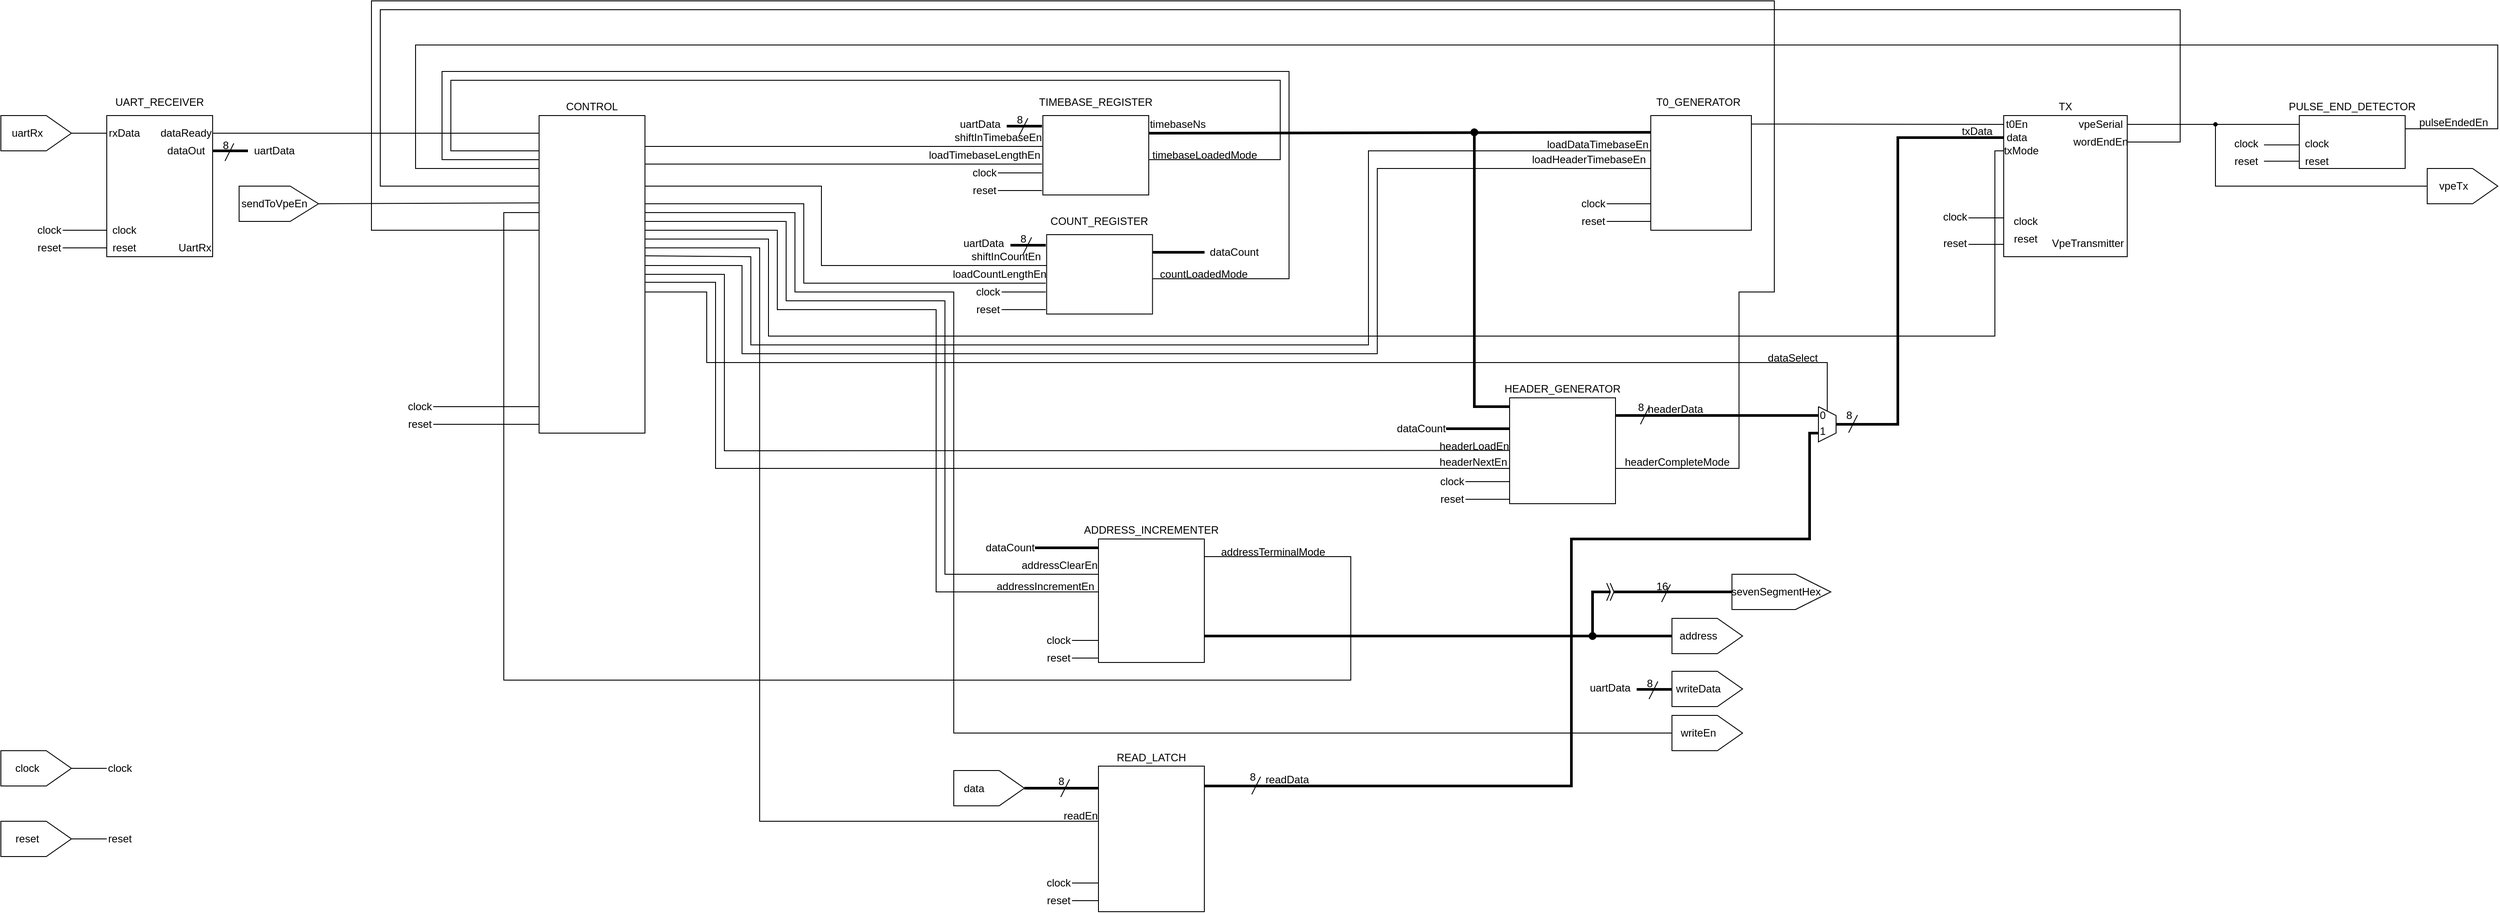<mxfile version="24.8.6">
  <diagram name="Page-1" id="fRA6hYW7Ivh0Gdqsma-z">
    <mxGraphModel grid="1" page="1" gridSize="10" guides="1" tooltips="1" connect="1" arrows="1" fold="1" pageScale="1" pageWidth="1100" pageHeight="850" math="0" shadow="0">
      <root>
        <mxCell id="0" />
        <mxCell id="1" parent="0" />
        <mxCell id="E_f2026IoL6lqCkMhn0O-1" value="" style="verticalLabelPosition=bottom;shadow=0;dashed=0;align=center;html=1;verticalAlign=top;shape=mxgraph.electrical.abstract.dac;rounded=0;" vertex="1" parent="1">
          <mxGeometry width="80" height="40" as="geometry" />
        </mxCell>
        <mxCell id="E_f2026IoL6lqCkMhn0O-2" value="uartRx" style="text;html=1;align=center;verticalAlign=middle;whiteSpace=wrap;rounded=0;" vertex="1" parent="1">
          <mxGeometry y="5" width="60" height="30" as="geometry" />
        </mxCell>
        <mxCell id="E_f2026IoL6lqCkMhn0O-3" value="" style="endArrow=none;html=1;rounded=0;" edge="1" parent="1">
          <mxGeometry width="50" height="50" relative="1" as="geometry">
            <mxPoint x="80" y="20" as="sourcePoint" />
            <mxPoint x="120" y="20" as="targetPoint" />
          </mxGeometry>
        </mxCell>
        <mxCell id="E_f2026IoL6lqCkMhn0O-4" value="" style="endArrow=none;html=1;rounded=0;" edge="1" parent="1">
          <mxGeometry width="50" height="50" relative="1" as="geometry">
            <mxPoint x="254" y="51.5" as="sourcePoint" />
            <mxPoint x="264" y="31.5" as="targetPoint" />
          </mxGeometry>
        </mxCell>
        <mxCell id="E_f2026IoL6lqCkMhn0O-5" value="8" style="text;html=1;align=center;verticalAlign=middle;whiteSpace=wrap;rounded=0;" vertex="1" parent="1">
          <mxGeometry x="250" y="28.5" width="10" height="10" as="geometry" />
        </mxCell>
        <mxCell id="E_f2026IoL6lqCkMhn0O-6" value="" style="rounded=0;whiteSpace=wrap;html=1;" vertex="1" parent="1">
          <mxGeometry x="120" width="120" height="160" as="geometry" />
        </mxCell>
        <mxCell id="E_f2026IoL6lqCkMhn0O-7" value="rxData" style="text;html=1;align=center;verticalAlign=middle;whiteSpace=wrap;rounded=0;" vertex="1" parent="1">
          <mxGeometry x="120" y="15" width="40" height="10" as="geometry" />
        </mxCell>
        <mxCell id="E_f2026IoL6lqCkMhn0O-8" value="UART_RECEIVER" style="text;html=1;align=center;verticalAlign=middle;whiteSpace=wrap;rounded=0;" vertex="1" parent="1">
          <mxGeometry x="125" y="-30" width="110" height="30" as="geometry" />
        </mxCell>
        <mxCell id="E_f2026IoL6lqCkMhn0O-9" value="UartRx" style="text;html=1;align=center;verticalAlign=middle;whiteSpace=wrap;rounded=0;" vertex="1" parent="1">
          <mxGeometry x="200" y="140" width="40" height="20" as="geometry" />
        </mxCell>
        <mxCell id="E_f2026IoL6lqCkMhn0O-10" value="clock" style="text;html=1;align=center;verticalAlign=middle;whiteSpace=wrap;rounded=0;" vertex="1" parent="1">
          <mxGeometry x="120" y="125" width="40" height="10" as="geometry" />
        </mxCell>
        <mxCell id="E_f2026IoL6lqCkMhn0O-11" value="reset" style="text;html=1;align=center;verticalAlign=middle;whiteSpace=wrap;rounded=0;" vertex="1" parent="1">
          <mxGeometry x="120" y="145" width="40" height="10" as="geometry" />
        </mxCell>
        <mxCell id="E_f2026IoL6lqCkMhn0O-12" value="clock" style="text;html=1;align=center;verticalAlign=middle;whiteSpace=wrap;rounded=0;" vertex="1" parent="1">
          <mxGeometry x="30" y="120" width="50" height="20" as="geometry" />
        </mxCell>
        <mxCell id="E_f2026IoL6lqCkMhn0O-13" value="" style="endArrow=none;html=1;rounded=0;entryX=0;entryY=0.5;entryDx=0;entryDy=0;" edge="1" parent="1">
          <mxGeometry width="50" height="50" relative="1" as="geometry">
            <mxPoint x="70" y="130" as="sourcePoint" />
            <mxPoint x="120" y="130" as="targetPoint" />
          </mxGeometry>
        </mxCell>
        <mxCell id="E_f2026IoL6lqCkMhn0O-14" value="reset" style="text;html=1;align=center;verticalAlign=middle;whiteSpace=wrap;rounded=0;" vertex="1" parent="1">
          <mxGeometry x="30" y="140" width="50" height="20" as="geometry" />
        </mxCell>
        <mxCell id="E_f2026IoL6lqCkMhn0O-15" value="" style="endArrow=none;html=1;rounded=0;entryX=0;entryY=0.5;entryDx=0;entryDy=0;" edge="1" parent="1">
          <mxGeometry width="50" height="50" relative="1" as="geometry">
            <mxPoint x="70" y="150" as="sourcePoint" />
            <mxPoint x="120" y="150" as="targetPoint" />
          </mxGeometry>
        </mxCell>
        <mxCell id="E_f2026IoL6lqCkMhn0O-16" value="dataReady" style="text;html=1;align=center;verticalAlign=middle;whiteSpace=wrap;rounded=0;" vertex="1" parent="1">
          <mxGeometry x="180" y="15" width="60" height="10" as="geometry" />
        </mxCell>
        <mxCell id="E_f2026IoL6lqCkMhn0O-17" value="dataOut" style="text;html=1;align=center;verticalAlign=middle;whiteSpace=wrap;rounded=0;" vertex="1" parent="1">
          <mxGeometry x="180" y="35" width="60" height="10" as="geometry" />
        </mxCell>
        <mxCell id="E_f2026IoL6lqCkMhn0O-18" value="" style="rounded=0;whiteSpace=wrap;html=1;" vertex="1" parent="1">
          <mxGeometry x="1244" y="480" width="120" height="140" as="geometry" />
        </mxCell>
        <mxCell id="E_f2026IoL6lqCkMhn0O-19" value="" style="endArrow=none;html=1;rounded=0;strokeWidth=3;" edge="1" parent="1">
          <mxGeometry width="50" height="50" relative="1" as="geometry">
            <mxPoint x="240" y="40" as="sourcePoint" />
            <mxPoint x="280" y="40" as="targetPoint" />
          </mxGeometry>
        </mxCell>
        <mxCell id="E_f2026IoL6lqCkMhn0O-20" value="uartData" style="text;html=1;align=center;verticalAlign=middle;whiteSpace=wrap;rounded=0;" vertex="1" parent="1">
          <mxGeometry x="280" y="35" width="60" height="10" as="geometry" />
        </mxCell>
        <mxCell id="E_f2026IoL6lqCkMhn0O-21" value="uartData" style="text;html=1;align=center;verticalAlign=middle;whiteSpace=wrap;rounded=0;" vertex="1" parent="1">
          <mxGeometry x="1794" y="643.5" width="60" height="10" as="geometry" />
        </mxCell>
        <mxCell id="E_f2026IoL6lqCkMhn0O-22" value="" style="endArrow=none;html=1;rounded=0;" edge="1" parent="1">
          <mxGeometry width="50" height="50" relative="1" as="geometry">
            <mxPoint x="1868" y="661.5" as="sourcePoint" />
            <mxPoint x="1878" y="641.5" as="targetPoint" />
          </mxGeometry>
        </mxCell>
        <mxCell id="E_f2026IoL6lqCkMhn0O-23" value="8" style="text;html=1;align=center;verticalAlign=middle;whiteSpace=wrap;rounded=0;" vertex="1" parent="1">
          <mxGeometry x="1864" y="638.5" width="10" height="10" as="geometry" />
        </mxCell>
        <mxCell id="E_f2026IoL6lqCkMhn0O-24" value="" style="endArrow=none;html=1;rounded=0;strokeWidth=3;" edge="1" parent="1">
          <mxGeometry width="50" height="50" relative="1" as="geometry">
            <mxPoint x="1854" y="650.5" as="sourcePoint" />
            <mxPoint x="1894" y="650.5" as="targetPoint" />
          </mxGeometry>
        </mxCell>
        <mxCell id="E_f2026IoL6lqCkMhn0O-25" value="ADDRESS_INCREMENTER" style="text;html=1;align=center;verticalAlign=middle;whiteSpace=wrap;rounded=0;" vertex="1" parent="1">
          <mxGeometry x="1244" y="460" width="120" height="20" as="geometry" />
        </mxCell>
        <mxCell id="E_f2026IoL6lqCkMhn0O-29" value="" style="endArrow=none;html=1;rounded=0;strokeWidth=3;" edge="1" parent="1">
          <mxGeometry width="50" height="50" relative="1" as="geometry">
            <mxPoint x="1364" y="590" as="sourcePoint" />
            <mxPoint x="1894" y="590" as="targetPoint" />
          </mxGeometry>
        </mxCell>
        <mxCell id="E_f2026IoL6lqCkMhn0O-34" value="" style="endArrow=none;html=1;rounded=0;" edge="1" parent="1">
          <mxGeometry width="50" height="50" relative="1" as="geometry">
            <mxPoint x="730" y="110" as="sourcePoint" />
            <mxPoint x="1894" y="700" as="targetPoint" />
            <Array as="points">
              <mxPoint x="900" y="110" />
              <mxPoint x="900" y="200" />
              <mxPoint x="1080" y="200" />
              <mxPoint x="1080" y="700" />
            </Array>
          </mxGeometry>
        </mxCell>
        <mxCell id="E_f2026IoL6lqCkMhn0O-35" value="clock" style="text;html=1;align=center;verticalAlign=middle;whiteSpace=wrap;rounded=0;" vertex="1" parent="1">
          <mxGeometry x="1174" y="585" width="50" height="20" as="geometry" />
        </mxCell>
        <mxCell id="E_f2026IoL6lqCkMhn0O-36" value="" style="endArrow=none;html=1;rounded=0;" edge="1" parent="1">
          <mxGeometry width="50" height="50" relative="1" as="geometry">
            <mxPoint x="1214" y="595" as="sourcePoint" />
            <mxPoint x="1244" y="595" as="targetPoint" />
          </mxGeometry>
        </mxCell>
        <mxCell id="E_f2026IoL6lqCkMhn0O-37" value="reset" style="text;html=1;align=center;verticalAlign=middle;whiteSpace=wrap;rounded=0;" vertex="1" parent="1">
          <mxGeometry x="1174" y="605" width="50" height="20" as="geometry" />
        </mxCell>
        <mxCell id="E_f2026IoL6lqCkMhn0O-38" value="" style="endArrow=none;html=1;rounded=0;" edge="1" parent="1">
          <mxGeometry width="50" height="50" relative="1" as="geometry">
            <mxPoint x="1214" y="615" as="sourcePoint" />
            <mxPoint x="1244" y="615" as="targetPoint" />
          </mxGeometry>
        </mxCell>
        <mxCell id="E_f2026IoL6lqCkMhn0O-39" value="" style="endArrow=none;html=1;rounded=0;" edge="1" parent="1">
          <mxGeometry width="50" height="50" relative="1" as="geometry">
            <mxPoint x="730" y="130" as="sourcePoint" />
            <mxPoint x="1244" y="540" as="targetPoint" />
            <Array as="points">
              <mxPoint x="880" y="130" />
              <mxPoint x="880" y="220" />
              <mxPoint x="1060" y="220" />
              <mxPoint x="1060" y="540" />
            </Array>
          </mxGeometry>
        </mxCell>
        <mxCell id="E_f2026IoL6lqCkMhn0O-41" value="" style="endArrow=none;html=1;rounded=0;" edge="1" parent="1">
          <mxGeometry width="50" height="50" relative="1" as="geometry">
            <mxPoint x="730" y="120" as="sourcePoint" />
            <mxPoint x="1244" y="520" as="targetPoint" />
            <Array as="points">
              <mxPoint x="890" y="120" />
              <mxPoint x="890" y="210" />
              <mxPoint x="1070" y="210" />
              <mxPoint x="1070" y="520" />
            </Array>
          </mxGeometry>
        </mxCell>
        <mxCell id="E_f2026IoL6lqCkMhn0O-42" value="" style="endArrow=none;html=1;rounded=0;" edge="1" parent="1">
          <mxGeometry width="50" height="50" relative="1" as="geometry">
            <mxPoint x="1364" y="500" as="sourcePoint" />
            <mxPoint x="610" y="110" as="targetPoint" />
            <Array as="points">
              <mxPoint x="1530" y="500" />
              <mxPoint x="1530" y="640" />
              <mxPoint x="570" y="640" />
              <mxPoint x="570" y="110" />
            </Array>
          </mxGeometry>
        </mxCell>
        <mxCell id="E_f2026IoL6lqCkMhn0O-43" value="addressTerminalMode" style="text;html=1;align=center;verticalAlign=middle;whiteSpace=wrap;rounded=0;" vertex="1" parent="1">
          <mxGeometry x="1384" y="490" width="116" height="10" as="geometry" />
        </mxCell>
        <mxCell id="E_f2026IoL6lqCkMhn0O-44" value="addressClearEn" style="text;html=1;align=center;verticalAlign=middle;whiteSpace=wrap;rounded=0;" vertex="1" parent="1">
          <mxGeometry x="1158" y="500" width="84" height="20" as="geometry" />
        </mxCell>
        <mxCell id="E_f2026IoL6lqCkMhn0O-45" value="" style="endArrow=none;html=1;rounded=0;strokeWidth=3;" edge="1" parent="1">
          <mxGeometry width="50" height="50" relative="1" as="geometry">
            <mxPoint x="1172" y="490" as="sourcePoint" />
            <mxPoint x="1244" y="490" as="targetPoint" />
          </mxGeometry>
        </mxCell>
        <mxCell id="E_f2026IoL6lqCkMhn0O-46" value="dataCount" style="text;html=1;align=center;verticalAlign=middle;whiteSpace=wrap;rounded=0;" vertex="1" parent="1">
          <mxGeometry x="1114" y="485" width="60" height="10" as="geometry" />
        </mxCell>
        <mxCell id="E_f2026IoL6lqCkMhn0O-47" value="" style="rounded=0;whiteSpace=wrap;html=1;" vertex="1" parent="1">
          <mxGeometry x="1181" width="120" height="90" as="geometry" />
        </mxCell>
        <mxCell id="E_f2026IoL6lqCkMhn0O-49" value="TIMEBASE_REGISTER" style="text;html=1;align=center;verticalAlign=middle;whiteSpace=wrap;rounded=0;" vertex="1" parent="1">
          <mxGeometry x="1178" y="-30" width="126" height="30" as="geometry" />
        </mxCell>
        <mxCell id="E_f2026IoL6lqCkMhn0O-54" value="clock" style="text;html=1;align=center;verticalAlign=middle;whiteSpace=wrap;rounded=0;" vertex="1" parent="1">
          <mxGeometry x="1090" y="55" width="50" height="20" as="geometry" />
        </mxCell>
        <mxCell id="E_f2026IoL6lqCkMhn0O-55" value="" style="endArrow=none;html=1;rounded=0;entryX=0;entryY=0.5;entryDx=0;entryDy=0;" edge="1" parent="1">
          <mxGeometry width="50" height="50" relative="1" as="geometry">
            <mxPoint x="1130" y="65" as="sourcePoint" />
            <mxPoint x="1180" y="65" as="targetPoint" />
          </mxGeometry>
        </mxCell>
        <mxCell id="E_f2026IoL6lqCkMhn0O-56" value="reset" style="text;html=1;align=center;verticalAlign=middle;whiteSpace=wrap;rounded=0;" vertex="1" parent="1">
          <mxGeometry x="1090" y="75" width="50" height="20" as="geometry" />
        </mxCell>
        <mxCell id="E_f2026IoL6lqCkMhn0O-57" value="" style="endArrow=none;html=1;rounded=0;entryX=0;entryY=0.5;entryDx=0;entryDy=0;" edge="1" parent="1">
          <mxGeometry width="50" height="50" relative="1" as="geometry">
            <mxPoint x="1130" y="85" as="sourcePoint" />
            <mxPoint x="1180" y="85" as="targetPoint" />
          </mxGeometry>
        </mxCell>
        <mxCell id="E_f2026IoL6lqCkMhn0O-61" value="shiftInTimebaseEn" style="text;html=1;align=center;verticalAlign=middle;whiteSpace=wrap;rounded=0;" vertex="1" parent="1">
          <mxGeometry x="1080" y="20" width="101" height="10" as="geometry" />
        </mxCell>
        <mxCell id="E_f2026IoL6lqCkMhn0O-62" value="loadTimebaseLengthEn" style="text;html=1;align=center;verticalAlign=middle;whiteSpace=wrap;rounded=0;" vertex="1" parent="1">
          <mxGeometry x="1050" y="40" width="130" height="10" as="geometry" />
        </mxCell>
        <mxCell id="E_f2026IoL6lqCkMhn0O-63" value="" style="endArrow=none;html=1;rounded=0;" edge="1" parent="1">
          <mxGeometry width="50" height="50" relative="1" as="geometry">
            <mxPoint x="730" y="35" as="sourcePoint" />
            <mxPoint x="1181" y="35" as="targetPoint" />
          </mxGeometry>
        </mxCell>
        <mxCell id="E_f2026IoL6lqCkMhn0O-64" value="" style="endArrow=none;html=1;rounded=0;" edge="1" parent="1">
          <mxGeometry width="50" height="50" relative="1" as="geometry">
            <mxPoint x="730" y="55" as="sourcePoint" />
            <mxPoint x="1180" y="55" as="targetPoint" />
          </mxGeometry>
        </mxCell>
        <mxCell id="E_f2026IoL6lqCkMhn0O-65" value="" style="endArrow=none;html=1;rounded=0;strokeWidth=3;" edge="1" parent="1">
          <mxGeometry width="50" height="50" relative="1" as="geometry">
            <mxPoint x="1301" y="20" as="sourcePoint" />
            <mxPoint x="1871" y="19" as="targetPoint" />
          </mxGeometry>
        </mxCell>
        <mxCell id="E_f2026IoL6lqCkMhn0O-66" value="timebaseNs" style="text;html=1;align=center;verticalAlign=middle;whiteSpace=wrap;rounded=0;" vertex="1" parent="1">
          <mxGeometry x="1304" y="5" width="60" height="10" as="geometry" />
        </mxCell>
        <mxCell id="E_f2026IoL6lqCkMhn0O-67" value="" style="endArrow=none;html=1;rounded=0;" edge="1" parent="1">
          <mxGeometry width="50" height="50" relative="1" as="geometry">
            <mxPoint x="1301" y="50" as="sourcePoint" />
            <mxPoint x="610" y="40" as="targetPoint" />
            <Array as="points">
              <mxPoint x="1450" y="50" />
              <mxPoint x="1450" y="-40" />
              <mxPoint x="510" y="-40" />
              <mxPoint x="510" y="40" />
            </Array>
          </mxGeometry>
        </mxCell>
        <mxCell id="E_f2026IoL6lqCkMhn0O-68" value="timebaseLoadedMode" style="text;html=1;align=center;verticalAlign=middle;whiteSpace=wrap;rounded=0;" vertex="1" parent="1">
          <mxGeometry x="1304.5" y="40" width="119" height="10" as="geometry" />
        </mxCell>
        <mxCell id="E_f2026IoL6lqCkMhn0O-70" value="" style="verticalLabelPosition=bottom;shadow=0;dashed=0;align=center;html=1;verticalAlign=top;shape=mxgraph.electrical.abstract.dac;rounded=0;" vertex="1" parent="1">
          <mxGeometry x="270" y="80" width="90" height="40" as="geometry" />
        </mxCell>
        <mxCell id="E_f2026IoL6lqCkMhn0O-71" value="sendToVpeEn" style="text;html=1;align=center;verticalAlign=middle;whiteSpace=wrap;rounded=0;" vertex="1" parent="1">
          <mxGeometry x="280" y="85" width="60" height="30" as="geometry" />
        </mxCell>
        <mxCell id="E_f2026IoL6lqCkMhn0O-72" value="" style="verticalLabelPosition=bottom;shadow=0;dashed=0;align=center;html=1;verticalAlign=top;shape=mxgraph.electrical.abstract.dac;rounded=0;" vertex="1" parent="1">
          <mxGeometry y="720" width="80" height="40" as="geometry" />
        </mxCell>
        <mxCell id="E_f2026IoL6lqCkMhn0O-73" value="clock" style="text;html=1;align=center;verticalAlign=middle;whiteSpace=wrap;rounded=0;" vertex="1" parent="1">
          <mxGeometry y="725" width="60" height="30" as="geometry" />
        </mxCell>
        <mxCell id="E_f2026IoL6lqCkMhn0O-74" value="" style="verticalLabelPosition=bottom;shadow=0;dashed=0;align=center;html=1;verticalAlign=top;shape=mxgraph.electrical.abstract.dac;rounded=0;" vertex="1" parent="1">
          <mxGeometry y="800" width="80" height="40" as="geometry" />
        </mxCell>
        <mxCell id="E_f2026IoL6lqCkMhn0O-75" value="reset" style="text;html=1;align=center;verticalAlign=middle;whiteSpace=wrap;rounded=0;" vertex="1" parent="1">
          <mxGeometry y="805" width="60" height="30" as="geometry" />
        </mxCell>
        <mxCell id="E_f2026IoL6lqCkMhn0O-76" value="" style="endArrow=none;html=1;rounded=0;" edge="1" parent="1">
          <mxGeometry width="50" height="50" relative="1" as="geometry">
            <mxPoint x="80" y="740" as="sourcePoint" />
            <mxPoint x="120" y="740" as="targetPoint" />
          </mxGeometry>
        </mxCell>
        <mxCell id="E_f2026IoL6lqCkMhn0O-77" value="clock" style="text;html=1;align=center;verticalAlign=middle;whiteSpace=wrap;rounded=0;" vertex="1" parent="1">
          <mxGeometry x="120" y="725" width="30" height="30" as="geometry" />
        </mxCell>
        <mxCell id="E_f2026IoL6lqCkMhn0O-78" value="" style="endArrow=none;html=1;rounded=0;" edge="1" parent="1">
          <mxGeometry width="50" height="50" relative="1" as="geometry">
            <mxPoint x="80" y="820" as="sourcePoint" />
            <mxPoint x="120" y="820" as="targetPoint" />
          </mxGeometry>
        </mxCell>
        <mxCell id="E_f2026IoL6lqCkMhn0O-79" value="reset" style="text;html=1;align=center;verticalAlign=middle;whiteSpace=wrap;rounded=0;" vertex="1" parent="1">
          <mxGeometry x="120" y="805" width="30" height="30" as="geometry" />
        </mxCell>
        <mxCell id="E_f2026IoL6lqCkMhn0O-80" value="" style="rounded=0;whiteSpace=wrap;html=1;" vertex="1" parent="1">
          <mxGeometry x="1185.25" y="135" width="120" height="90" as="geometry" />
        </mxCell>
        <mxCell id="E_f2026IoL6lqCkMhn0O-81" value="COUNT_REGISTER" style="text;html=1;align=center;verticalAlign=middle;whiteSpace=wrap;rounded=0;" vertex="1" parent="1">
          <mxGeometry x="1182.25" y="105" width="126" height="30" as="geometry" />
        </mxCell>
        <mxCell id="E_f2026IoL6lqCkMhn0O-84" value="clock" style="text;html=1;align=center;verticalAlign=middle;whiteSpace=wrap;rounded=0;" vertex="1" parent="1">
          <mxGeometry x="1094.25" y="190" width="50" height="20" as="geometry" />
        </mxCell>
        <mxCell id="E_f2026IoL6lqCkMhn0O-85" value="" style="endArrow=none;html=1;rounded=0;entryX=0;entryY=0.5;entryDx=0;entryDy=0;" edge="1" parent="1">
          <mxGeometry width="50" height="50" relative="1" as="geometry">
            <mxPoint x="1134.25" y="200" as="sourcePoint" />
            <mxPoint x="1184.25" y="200" as="targetPoint" />
          </mxGeometry>
        </mxCell>
        <mxCell id="E_f2026IoL6lqCkMhn0O-86" value="reset" style="text;html=1;align=center;verticalAlign=middle;whiteSpace=wrap;rounded=0;" vertex="1" parent="1">
          <mxGeometry x="1094.25" y="210" width="50" height="20" as="geometry" />
        </mxCell>
        <mxCell id="E_f2026IoL6lqCkMhn0O-87" value="" style="endArrow=none;html=1;rounded=0;entryX=0;entryY=0.5;entryDx=0;entryDy=0;" edge="1" parent="1">
          <mxGeometry width="50" height="50" relative="1" as="geometry">
            <mxPoint x="1134.25" y="220" as="sourcePoint" />
            <mxPoint x="1184.25" y="220" as="targetPoint" />
          </mxGeometry>
        </mxCell>
        <mxCell id="E_f2026IoL6lqCkMhn0O-91" value="shiftInCountEn" style="text;html=1;align=center;verticalAlign=middle;whiteSpace=wrap;rounded=0;" vertex="1" parent="1">
          <mxGeometry x="1094.25" y="155" width="91" height="10" as="geometry" />
        </mxCell>
        <mxCell id="E_f2026IoL6lqCkMhn0O-92" value="loadCountLengthEn" style="text;html=1;align=center;verticalAlign=middle;whiteSpace=wrap;rounded=0;" vertex="1" parent="1">
          <mxGeometry x="1080" y="175" width="104.25" height="10" as="geometry" />
        </mxCell>
        <mxCell id="E_f2026IoL6lqCkMhn0O-93" value="" style="endArrow=none;html=1;rounded=0;" edge="1" parent="1">
          <mxGeometry width="50" height="50" relative="1" as="geometry">
            <mxPoint x="730" y="80" as="sourcePoint" />
            <mxPoint x="1185.25" y="170" as="targetPoint" />
            <Array as="points">
              <mxPoint x="930" y="80" />
              <mxPoint x="930" y="170" />
            </Array>
          </mxGeometry>
        </mxCell>
        <mxCell id="E_f2026IoL6lqCkMhn0O-94" value="" style="endArrow=none;html=1;rounded=0;" edge="1" parent="1">
          <mxGeometry width="50" height="50" relative="1" as="geometry">
            <mxPoint x="730" y="100" as="sourcePoint" />
            <mxPoint x="1184.25" y="190" as="targetPoint" />
            <Array as="points">
              <mxPoint x="910" y="100" />
              <mxPoint x="910" y="190" />
            </Array>
          </mxGeometry>
        </mxCell>
        <mxCell id="E_f2026IoL6lqCkMhn0O-95" value="" style="endArrow=none;html=1;rounded=0;strokeWidth=3;" edge="1" parent="1">
          <mxGeometry width="50" height="50" relative="1" as="geometry">
            <mxPoint x="1305.25" y="155" as="sourcePoint" />
            <mxPoint x="1364.25" y="155" as="targetPoint" />
          </mxGeometry>
        </mxCell>
        <mxCell id="E_f2026IoL6lqCkMhn0O-96" value="dataCount" style="text;html=1;align=center;verticalAlign=middle;whiteSpace=wrap;rounded=0;" vertex="1" parent="1">
          <mxGeometry x="1367.75" y="150" width="60" height="10" as="geometry" />
        </mxCell>
        <mxCell id="E_f2026IoL6lqCkMhn0O-97" value="" style="endArrow=none;html=1;rounded=0;" edge="1" parent="1">
          <mxGeometry width="50" height="50" relative="1" as="geometry">
            <mxPoint x="1305.25" y="185" as="sourcePoint" />
            <mxPoint x="610" y="50" as="targetPoint" />
            <Array as="points">
              <mxPoint x="1460" y="185" />
              <mxPoint x="1460" y="-50" />
              <mxPoint x="500" y="-50" />
              <mxPoint x="500" y="50" />
            </Array>
          </mxGeometry>
        </mxCell>
        <mxCell id="E_f2026IoL6lqCkMhn0O-98" value="countLoadedMode" style="text;html=1;align=center;verticalAlign=middle;whiteSpace=wrap;rounded=0;" vertex="1" parent="1">
          <mxGeometry x="1315.38" y="175" width="97.25" height="10" as="geometry" />
        </mxCell>
        <mxCell id="E_f2026IoL6lqCkMhn0O-100" value="" style="verticalLabelPosition=bottom;shadow=0;dashed=0;align=center;html=1;verticalAlign=top;shape=mxgraph.electrical.abstract.dac;rounded=0;" vertex="1" parent="1">
          <mxGeometry x="1894" y="570" width="80" height="40" as="geometry" />
        </mxCell>
        <mxCell id="E_f2026IoL6lqCkMhn0O-101" value="address" style="text;html=1;align=center;verticalAlign=middle;whiteSpace=wrap;rounded=0;" vertex="1" parent="1">
          <mxGeometry x="1894" y="575" width="60" height="30" as="geometry" />
        </mxCell>
        <mxCell id="E_f2026IoL6lqCkMhn0O-102" value="" style="verticalLabelPosition=bottom;shadow=0;dashed=0;align=center;html=1;verticalAlign=top;shape=mxgraph.electrical.abstract.dac;rounded=0;" vertex="1" parent="1">
          <mxGeometry x="1894" y="630" width="80" height="40" as="geometry" />
        </mxCell>
        <mxCell id="E_f2026IoL6lqCkMhn0O-103" value="writeData" style="text;html=1;align=center;verticalAlign=middle;whiteSpace=wrap;rounded=0;" vertex="1" parent="1">
          <mxGeometry x="1894" y="635" width="60" height="30" as="geometry" />
        </mxCell>
        <mxCell id="E_f2026IoL6lqCkMhn0O-105" value="uartData" style="text;html=1;align=center;verticalAlign=middle;whiteSpace=wrap;rounded=0;" vertex="1" parent="1">
          <mxGeometry x="1080" y="5" width="60" height="10" as="geometry" />
        </mxCell>
        <mxCell id="E_f2026IoL6lqCkMhn0O-106" value="" style="endArrow=none;html=1;rounded=0;" edge="1" parent="1">
          <mxGeometry width="50" height="50" relative="1" as="geometry">
            <mxPoint x="1154" y="23" as="sourcePoint" />
            <mxPoint x="1164" y="3" as="targetPoint" />
          </mxGeometry>
        </mxCell>
        <mxCell id="E_f2026IoL6lqCkMhn0O-107" value="8" style="text;html=1;align=center;verticalAlign=middle;whiteSpace=wrap;rounded=0;" vertex="1" parent="1">
          <mxGeometry x="1150" width="10" height="10" as="geometry" />
        </mxCell>
        <mxCell id="E_f2026IoL6lqCkMhn0O-108" value="" style="endArrow=none;html=1;rounded=0;strokeWidth=3;" edge="1" parent="1">
          <mxGeometry width="50" height="50" relative="1" as="geometry">
            <mxPoint x="1140" y="12" as="sourcePoint" />
            <mxPoint x="1180" y="12" as="targetPoint" />
          </mxGeometry>
        </mxCell>
        <mxCell id="E_f2026IoL6lqCkMhn0O-109" value="uartData" style="text;html=1;align=center;verticalAlign=middle;whiteSpace=wrap;rounded=0;" vertex="1" parent="1">
          <mxGeometry x="1084.25" y="140" width="60" height="10" as="geometry" />
        </mxCell>
        <mxCell id="E_f2026IoL6lqCkMhn0O-110" value="" style="endArrow=none;html=1;rounded=0;" edge="1" parent="1">
          <mxGeometry width="50" height="50" relative="1" as="geometry">
            <mxPoint x="1158.25" y="158" as="sourcePoint" />
            <mxPoint x="1168.25" y="138" as="targetPoint" />
          </mxGeometry>
        </mxCell>
        <mxCell id="E_f2026IoL6lqCkMhn0O-111" value="8" style="text;html=1;align=center;verticalAlign=middle;whiteSpace=wrap;rounded=0;" vertex="1" parent="1">
          <mxGeometry x="1154.25" y="135" width="10" height="10" as="geometry" />
        </mxCell>
        <mxCell id="E_f2026IoL6lqCkMhn0O-112" value="" style="endArrow=none;html=1;rounded=0;strokeWidth=3;" edge="1" parent="1">
          <mxGeometry width="50" height="50" relative="1" as="geometry">
            <mxPoint x="1144.25" y="147" as="sourcePoint" />
            <mxPoint x="1184.25" y="147" as="targetPoint" />
          </mxGeometry>
        </mxCell>
        <mxCell id="E_f2026IoL6lqCkMhn0O-113" value="" style="verticalLabelPosition=bottom;shadow=0;dashed=0;align=center;html=1;verticalAlign=top;shape=mxgraph.electrical.abstract.dac;rounded=0;" vertex="1" parent="1">
          <mxGeometry x="1894" y="680" width="80" height="40" as="geometry" />
        </mxCell>
        <mxCell id="E_f2026IoL6lqCkMhn0O-114" value="writeEn" style="text;html=1;align=center;verticalAlign=middle;whiteSpace=wrap;rounded=0;" vertex="1" parent="1">
          <mxGeometry x="1894" y="685" width="60" height="30" as="geometry" />
        </mxCell>
        <mxCell id="E_f2026IoL6lqCkMhn0O-115" value="" style="verticalLabelPosition=bottom;shadow=0;dashed=0;align=center;html=1;verticalAlign=top;shape=mxgraph.electrical.abstract.dac;rounded=0;" vertex="1" parent="1">
          <mxGeometry x="1080" y="742.5" width="80" height="40" as="geometry" />
        </mxCell>
        <mxCell id="E_f2026IoL6lqCkMhn0O-116" value="data" style="text;html=1;align=center;verticalAlign=middle;whiteSpace=wrap;rounded=0;" vertex="1" parent="1">
          <mxGeometry x="1080" y="752.5" width="46" height="20" as="geometry" />
        </mxCell>
        <mxCell id="E_f2026IoL6lqCkMhn0O-117" value="" style="rounded=0;whiteSpace=wrap;html=1;" vertex="1" parent="1">
          <mxGeometry x="610" width="120" height="360" as="geometry" />
        </mxCell>
        <mxCell id="E_f2026IoL6lqCkMhn0O-118" value="CONTROL" style="text;html=1;align=center;verticalAlign=middle;whiteSpace=wrap;rounded=0;" vertex="1" parent="1">
          <mxGeometry x="640" y="-20" width="60" height="20" as="geometry" />
        </mxCell>
        <mxCell id="E_f2026IoL6lqCkMhn0O-121" value="" style="endArrow=none;html=1;rounded=0;" edge="1" parent="1">
          <mxGeometry width="50" height="50" relative="1" as="geometry">
            <mxPoint x="240" y="20" as="sourcePoint" />
            <mxPoint x="610" y="20" as="targetPoint" />
          </mxGeometry>
        </mxCell>
        <mxCell id="E_f2026IoL6lqCkMhn0O-123" value="" style="rounded=0;whiteSpace=wrap;html=1;" vertex="1" parent="1">
          <mxGeometry x="1870" width="114" height="130" as="geometry" />
        </mxCell>
        <mxCell id="E_f2026IoL6lqCkMhn0O-124" value="T0_GENERATOR" style="text;html=1;align=center;verticalAlign=middle;whiteSpace=wrap;rounded=0;" vertex="1" parent="1">
          <mxGeometry x="1871" y="-30" width="106" height="30" as="geometry" />
        </mxCell>
        <mxCell id="E_f2026IoL6lqCkMhn0O-126" value="" style="endArrow=none;html=1;rounded=0;" edge="1" parent="1">
          <mxGeometry width="50" height="50" relative="1" as="geometry">
            <mxPoint x="730" y="159" as="sourcePoint" />
            <mxPoint x="1870" y="40" as="targetPoint" />
            <Array as="points">
              <mxPoint x="850" y="160" />
              <mxPoint x="850" y="260" />
              <mxPoint x="1550" y="260" />
              <mxPoint x="1550" y="40" />
            </Array>
          </mxGeometry>
        </mxCell>
        <mxCell id="E_f2026IoL6lqCkMhn0O-127" value="loadDataTimebaseEn" style="text;html=1;align=center;verticalAlign=middle;whiteSpace=wrap;rounded=0;" vertex="1" parent="1">
          <mxGeometry x="1750" y="25" width="120" height="15" as="geometry" />
        </mxCell>
        <mxCell id="E_f2026IoL6lqCkMhn0O-128" value="loadHeaderTimebaseEn" style="text;html=1;align=center;verticalAlign=middle;whiteSpace=wrap;rounded=0;" vertex="1" parent="1">
          <mxGeometry x="1730" y="45" width="140" height="10" as="geometry" />
        </mxCell>
        <mxCell id="E_f2026IoL6lqCkMhn0O-129" value="" style="endArrow=none;html=1;rounded=0;" edge="1" parent="1">
          <mxGeometry width="50" height="50" relative="1" as="geometry">
            <mxPoint x="730" y="170" as="sourcePoint" />
            <mxPoint x="1870" y="60" as="targetPoint" />
            <Array as="points">
              <mxPoint x="840" y="170" />
              <mxPoint x="840" y="270" />
              <mxPoint x="1560" y="270" />
              <mxPoint x="1560" y="60" />
            </Array>
          </mxGeometry>
        </mxCell>
        <mxCell id="E_f2026IoL6lqCkMhn0O-136" value="clock" style="text;html=1;align=center;verticalAlign=middle;whiteSpace=wrap;rounded=0;" vertex="1" parent="1">
          <mxGeometry x="1780" y="90" width="50" height="20" as="geometry" />
        </mxCell>
        <mxCell id="E_f2026IoL6lqCkMhn0O-137" value="" style="endArrow=none;html=1;rounded=0;entryX=0;entryY=0.5;entryDx=0;entryDy=0;" edge="1" parent="1">
          <mxGeometry width="50" height="50" relative="1" as="geometry">
            <mxPoint x="1820" y="100" as="sourcePoint" />
            <mxPoint x="1870" y="100" as="targetPoint" />
          </mxGeometry>
        </mxCell>
        <mxCell id="E_f2026IoL6lqCkMhn0O-138" value="reset" style="text;html=1;align=center;verticalAlign=middle;whiteSpace=wrap;rounded=0;" vertex="1" parent="1">
          <mxGeometry x="1780" y="110" width="50" height="20" as="geometry" />
        </mxCell>
        <mxCell id="E_f2026IoL6lqCkMhn0O-139" value="" style="endArrow=none;html=1;rounded=0;entryX=0;entryY=0.5;entryDx=0;entryDy=0;" edge="1" parent="1">
          <mxGeometry width="50" height="50" relative="1" as="geometry">
            <mxPoint x="1820" y="120" as="sourcePoint" />
            <mxPoint x="1870" y="120" as="targetPoint" />
          </mxGeometry>
        </mxCell>
        <mxCell id="E_f2026IoL6lqCkMhn0O-140" value="" style="endArrow=none;html=1;rounded=0;" edge="1" parent="1">
          <mxGeometry width="50" height="50" relative="1" as="geometry">
            <mxPoint x="1984" y="9.6" as="sourcePoint" />
            <mxPoint x="2270" y="10" as="targetPoint" />
          </mxGeometry>
        </mxCell>
        <mxCell id="E_f2026IoL6lqCkMhn0O-142" value="" style="rounded=0;whiteSpace=wrap;html=1;" vertex="1" parent="1">
          <mxGeometry x="2270" width="140" height="160" as="geometry" />
        </mxCell>
        <mxCell id="E_f2026IoL6lqCkMhn0O-143" value="TX" style="text;html=1;align=center;verticalAlign=middle;whiteSpace=wrap;rounded=0;" vertex="1" parent="1">
          <mxGeometry x="2310" y="-20" width="60" height="20" as="geometry" />
        </mxCell>
        <mxCell id="E_f2026IoL6lqCkMhn0O-144" value="clock" style="text;html=1;align=center;verticalAlign=middle;whiteSpace=wrap;rounded=0;" vertex="1" parent="1">
          <mxGeometry x="2270" y="110" width="50" height="20" as="geometry" />
        </mxCell>
        <mxCell id="E_f2026IoL6lqCkMhn0O-145" value="reset" style="text;html=1;align=center;verticalAlign=middle;whiteSpace=wrap;rounded=0;" vertex="1" parent="1">
          <mxGeometry x="2270" y="130" width="50" height="20" as="geometry" />
        </mxCell>
        <mxCell id="E_f2026IoL6lqCkMhn0O-146" value="VpeTransmitter" style="text;html=1;align=center;verticalAlign=middle;whiteSpace=wrap;rounded=0;" vertex="1" parent="1">
          <mxGeometry x="2322.5" y="130" width="85" height="30" as="geometry" />
        </mxCell>
        <mxCell id="E_f2026IoL6lqCkMhn0O-147" value="t0En" style="text;html=1;align=center;verticalAlign=middle;whiteSpace=wrap;rounded=0;" vertex="1" parent="1">
          <mxGeometry x="2270" width="30" height="20" as="geometry" />
        </mxCell>
        <mxCell id="E_f2026IoL6lqCkMhn0O-148" value="data" style="text;html=1;align=center;verticalAlign=middle;whiteSpace=wrap;rounded=0;" vertex="1" parent="1">
          <mxGeometry x="2270" y="20" width="30" height="10" as="geometry" />
        </mxCell>
        <mxCell id="E_f2026IoL6lqCkMhn0O-149" value="txMode" style="text;html=1;align=center;verticalAlign=middle;whiteSpace=wrap;rounded=0;" vertex="1" parent="1">
          <mxGeometry x="2270" y="32.5" width="40" height="15" as="geometry" />
        </mxCell>
        <mxCell id="E_f2026IoL6lqCkMhn0O-150" value="vpeSerial" style="text;html=1;align=center;verticalAlign=middle;whiteSpace=wrap;rounded=0;" vertex="1" parent="1">
          <mxGeometry x="2350" width="60" height="20" as="geometry" />
        </mxCell>
        <mxCell id="E_f2026IoL6lqCkMhn0O-151" value="wordEndEn" style="text;html=1;align=center;verticalAlign=middle;whiteSpace=wrap;rounded=0;" vertex="1" parent="1">
          <mxGeometry x="2350" y="20" width="60" height="20" as="geometry" />
        </mxCell>
        <mxCell id="E_f2026IoL6lqCkMhn0O-152" value="" style="endArrow=none;html=1;rounded=0;" edge="1" parent="1">
          <mxGeometry width="50" height="50" relative="1" as="geometry">
            <mxPoint x="2230" y="116" as="sourcePoint" />
            <mxPoint x="2270" y="116" as="targetPoint" />
          </mxGeometry>
        </mxCell>
        <mxCell id="E_f2026IoL6lqCkMhn0O-153" value="clock" style="text;html=1;align=center;verticalAlign=middle;whiteSpace=wrap;rounded=0;" vertex="1" parent="1">
          <mxGeometry x="2200" y="100" width="30" height="30" as="geometry" />
        </mxCell>
        <mxCell id="E_f2026IoL6lqCkMhn0O-154" value="" style="endArrow=none;html=1;rounded=0;" edge="1" parent="1">
          <mxGeometry width="50" height="50" relative="1" as="geometry">
            <mxPoint x="2230" y="146" as="sourcePoint" />
            <mxPoint x="2270" y="146" as="targetPoint" />
          </mxGeometry>
        </mxCell>
        <mxCell id="E_f2026IoL6lqCkMhn0O-155" value="reset" style="text;html=1;align=center;verticalAlign=middle;whiteSpace=wrap;rounded=0;" vertex="1" parent="1">
          <mxGeometry x="2200" y="130" width="30" height="30" as="geometry" />
        </mxCell>
        <mxCell id="E_f2026IoL6lqCkMhn0O-156" value="" style="rounded=0;whiteSpace=wrap;html=1;" vertex="1" parent="1">
          <mxGeometry x="2605" width="120" height="60" as="geometry" />
        </mxCell>
        <mxCell id="E_f2026IoL6lqCkMhn0O-158" value="PULSE_END_DETECTOR" style="text;html=1;align=center;verticalAlign=middle;whiteSpace=wrap;rounded=0;" vertex="1" parent="1">
          <mxGeometry x="2590" y="-20" width="150" height="20" as="geometry" />
        </mxCell>
        <mxCell id="E_f2026IoL6lqCkMhn0O-160" value="" style="endArrow=none;html=1;rounded=0;" edge="1" parent="1">
          <mxGeometry width="50" height="50" relative="1" as="geometry">
            <mxPoint x="2410" y="10" as="sourcePoint" />
            <mxPoint x="2605" y="10" as="targetPoint" />
          </mxGeometry>
        </mxCell>
        <mxCell id="E_f2026IoL6lqCkMhn0O-161" value="" style="ellipse;whiteSpace=wrap;html=1;aspect=fixed;fillColor=#000000;" vertex="1" parent="1">
          <mxGeometry x="2508" y="8" width="4" height="4" as="geometry" />
        </mxCell>
        <mxCell id="E_f2026IoL6lqCkMhn0O-162" value="" style="endArrow=none;html=1;rounded=0;" edge="1" parent="1">
          <mxGeometry width="50" height="50" relative="1" as="geometry">
            <mxPoint x="2750" y="80" as="sourcePoint" />
            <mxPoint x="2510" y="12" as="targetPoint" />
            <Array as="points">
              <mxPoint x="2510" y="80" />
            </Array>
          </mxGeometry>
        </mxCell>
        <mxCell id="E_f2026IoL6lqCkMhn0O-167" value="" style="verticalLabelPosition=bottom;shadow=0;dashed=0;align=center;html=1;verticalAlign=top;shape=mxgraph.electrical.abstract.dac;rounded=0;" vertex="1" parent="1">
          <mxGeometry x="2750" y="60" width="80" height="40" as="geometry" />
        </mxCell>
        <mxCell id="E_f2026IoL6lqCkMhn0O-168" value="vpeTx" style="text;html=1;align=center;verticalAlign=middle;whiteSpace=wrap;rounded=0;" vertex="1" parent="1">
          <mxGeometry x="2750" y="65" width="60" height="30" as="geometry" />
        </mxCell>
        <mxCell id="E_f2026IoL6lqCkMhn0O-169" value="" style="endArrow=none;html=1;rounded=0;" edge="1" parent="1">
          <mxGeometry width="50" height="50" relative="1" as="geometry">
            <mxPoint x="2410" y="30" as="sourcePoint" />
            <mxPoint x="610" y="80" as="targetPoint" />
            <Array as="points">
              <mxPoint x="2470" y="30" />
              <mxPoint x="2470" y="-120" />
              <mxPoint x="430" y="-120" />
              <mxPoint x="430" y="80" />
            </Array>
          </mxGeometry>
        </mxCell>
        <mxCell id="E_f2026IoL6lqCkMhn0O-172" value="clock" style="text;html=1;align=center;verticalAlign=middle;whiteSpace=wrap;rounded=0;" vertex="1" parent="1">
          <mxGeometry x="2600" y="22" width="50" height="20" as="geometry" />
        </mxCell>
        <mxCell id="E_f2026IoL6lqCkMhn0O-173" value="reset" style="text;html=1;align=center;verticalAlign=middle;whiteSpace=wrap;rounded=0;" vertex="1" parent="1">
          <mxGeometry x="2600" y="42" width="50" height="20" as="geometry" />
        </mxCell>
        <mxCell id="E_f2026IoL6lqCkMhn0O-174" value="" style="endArrow=none;html=1;rounded=0;" edge="1" parent="1">
          <mxGeometry width="50" height="50" relative="1" as="geometry">
            <mxPoint x="2565" y="33.31" as="sourcePoint" />
            <mxPoint x="2605" y="33.31" as="targetPoint" />
          </mxGeometry>
        </mxCell>
        <mxCell id="E_f2026IoL6lqCkMhn0O-175" value="clock" style="text;html=1;align=center;verticalAlign=middle;whiteSpace=wrap;rounded=0;" vertex="1" parent="1">
          <mxGeometry x="2530" y="17" width="30" height="30" as="geometry" />
        </mxCell>
        <mxCell id="E_f2026IoL6lqCkMhn0O-176" value="" style="endArrow=none;html=1;rounded=0;" edge="1" parent="1">
          <mxGeometry width="50" height="50" relative="1" as="geometry">
            <mxPoint x="2565" y="51.81" as="sourcePoint" />
            <mxPoint x="2605" y="51.81" as="targetPoint" />
          </mxGeometry>
        </mxCell>
        <mxCell id="E_f2026IoL6lqCkMhn0O-177" value="reset" style="text;html=1;align=center;verticalAlign=middle;whiteSpace=wrap;rounded=0;" vertex="1" parent="1">
          <mxGeometry x="2530" y="44.5" width="30" height="15" as="geometry" />
        </mxCell>
        <mxCell id="E_f2026IoL6lqCkMhn0O-178" value="" style="endArrow=none;html=1;rounded=0;" edge="1" parent="1">
          <mxGeometry width="50" height="50" relative="1" as="geometry">
            <mxPoint x="2725" y="15" as="sourcePoint" />
            <mxPoint x="610" y="60" as="targetPoint" />
            <Array as="points">
              <mxPoint x="2830" y="15" />
              <mxPoint x="2830" y="-80" />
              <mxPoint x="470" y="-80" />
              <mxPoint x="470" y="60" />
            </Array>
          </mxGeometry>
        </mxCell>
        <mxCell id="E_f2026IoL6lqCkMhn0O-179" value="pulseEndedEn" style="text;html=1;align=center;verticalAlign=middle;whiteSpace=wrap;rounded=0;" vertex="1" parent="1">
          <mxGeometry x="2740" width="80" height="15" as="geometry" />
        </mxCell>
        <mxCell id="E_f2026IoL6lqCkMhn0O-183" value="" style="endArrow=none;html=1;rounded=0;" edge="1" parent="1">
          <mxGeometry width="50" height="50" relative="1" as="geometry">
            <mxPoint x="730" y="140" as="sourcePoint" />
            <mxPoint x="2270" y="40" as="targetPoint" />
            <Array as="points">
              <mxPoint x="870" y="140" />
              <mxPoint x="870" y="250" />
              <mxPoint x="2260" y="250" />
              <mxPoint x="2260" y="40" />
            </Array>
          </mxGeometry>
        </mxCell>
        <mxCell id="E_f2026IoL6lqCkMhn0O-185" value="" style="rounded=0;whiteSpace=wrap;html=1;" vertex="1" parent="1">
          <mxGeometry x="1244" y="737.5" width="120" height="165" as="geometry" />
        </mxCell>
        <mxCell id="E_f2026IoL6lqCkMhn0O-186" value="" style="endArrow=none;html=1;rounded=0;" edge="1" parent="1">
          <mxGeometry width="50" height="50" relative="1" as="geometry">
            <mxPoint x="360" y="100" as="sourcePoint" />
            <mxPoint x="610" y="99" as="targetPoint" />
          </mxGeometry>
        </mxCell>
        <mxCell id="E_f2026IoL6lqCkMhn0O-204" value="addressIncrementEn" style="text;html=1;align=center;verticalAlign=middle;whiteSpace=wrap;rounded=0;" vertex="1" parent="1">
          <mxGeometry x="1124" y="529" width="120" height="10" as="geometry" />
        </mxCell>
        <mxCell id="E_f2026IoL6lqCkMhn0O-207" value="" style="endArrow=none;html=1;rounded=0;strokeWidth=3;" edge="1" parent="1">
          <mxGeometry width="50" height="50" relative="1" as="geometry">
            <mxPoint x="1160" y="762.5" as="sourcePoint" />
            <mxPoint x="1244" y="762.5" as="targetPoint" />
          </mxGeometry>
        </mxCell>
        <mxCell id="E_f2026IoL6lqCkMhn0O-208" value="" style="endArrow=none;html=1;rounded=0;" edge="1" parent="1">
          <mxGeometry width="50" height="50" relative="1" as="geometry">
            <mxPoint x="1201.25" y="772.5" as="sourcePoint" />
            <mxPoint x="1211.25" y="752.5" as="targetPoint" />
          </mxGeometry>
        </mxCell>
        <mxCell id="E_f2026IoL6lqCkMhn0O-209" value="8" style="text;html=1;align=center;verticalAlign=middle;whiteSpace=wrap;rounded=0;" vertex="1" parent="1">
          <mxGeometry x="1197.25" y="749.5" width="10" height="10" as="geometry" />
        </mxCell>
        <mxCell id="E_f2026IoL6lqCkMhn0O-211" value="READ_LATCH" style="text;html=1;align=center;verticalAlign=middle;whiteSpace=wrap;rounded=0;" vertex="1" parent="1">
          <mxGeometry x="1244" y="717.5" width="120" height="20" as="geometry" />
        </mxCell>
        <mxCell id="E_f2026IoL6lqCkMhn0O-212" value="" style="endArrow=none;html=1;rounded=0;" edge="1" parent="1">
          <mxGeometry width="50" height="50" relative="1" as="geometry">
            <mxPoint x="730" y="150" as="sourcePoint" />
            <mxPoint x="1244" y="800" as="targetPoint" />
            <Array as="points">
              <mxPoint x="860" y="150" />
              <mxPoint x="860" y="800" />
            </Array>
          </mxGeometry>
        </mxCell>
        <mxCell id="E_f2026IoL6lqCkMhn0O-214" value="readEn" style="text;html=1;align=center;verticalAlign=middle;whiteSpace=wrap;rounded=0;" vertex="1" parent="1">
          <mxGeometry x="1204" y="782.5" width="40" height="22.5" as="geometry" />
        </mxCell>
        <mxCell id="E_f2026IoL6lqCkMhn0O-221" value="clock" style="text;html=1;align=center;verticalAlign=middle;whiteSpace=wrap;rounded=0;" vertex="1" parent="1">
          <mxGeometry x="1174" y="860" width="50" height="20" as="geometry" />
        </mxCell>
        <mxCell id="E_f2026IoL6lqCkMhn0O-222" value="" style="endArrow=none;html=1;rounded=0;" edge="1" parent="1">
          <mxGeometry width="50" height="50" relative="1" as="geometry">
            <mxPoint x="1214" y="870" as="sourcePoint" />
            <mxPoint x="1244" y="870" as="targetPoint" />
          </mxGeometry>
        </mxCell>
        <mxCell id="E_f2026IoL6lqCkMhn0O-223" value="reset" style="text;html=1;align=center;verticalAlign=middle;whiteSpace=wrap;rounded=0;" vertex="1" parent="1">
          <mxGeometry x="1174" y="880" width="50" height="20" as="geometry" />
        </mxCell>
        <mxCell id="E_f2026IoL6lqCkMhn0O-224" value="" style="endArrow=none;html=1;rounded=0;" edge="1" parent="1">
          <mxGeometry width="50" height="50" relative="1" as="geometry">
            <mxPoint x="1214" y="890" as="sourcePoint" />
            <mxPoint x="1244" y="890" as="targetPoint" />
          </mxGeometry>
        </mxCell>
        <mxCell id="E_f2026IoL6lqCkMhn0O-227" value="" style="endArrow=none;html=1;rounded=0;strokeWidth=3;" edge="1" parent="1">
          <mxGeometry width="50" height="50" relative="1" as="geometry">
            <mxPoint x="1364" y="760" as="sourcePoint" />
            <mxPoint x="2060" y="360" as="targetPoint" />
            <Array as="points">
              <mxPoint x="1780" y="760" />
              <mxPoint x="1780" y="480" />
              <mxPoint x="2050" y="480" />
              <mxPoint x="2050" y="360" />
            </Array>
          </mxGeometry>
        </mxCell>
        <mxCell id="E_f2026IoL6lqCkMhn0O-230" value="" style="endArrow=none;html=1;rounded=0;" edge="1" parent="1">
          <mxGeometry width="50" height="50" relative="1" as="geometry">
            <mxPoint x="1417.75" y="769.5" as="sourcePoint" />
            <mxPoint x="1427.75" y="749.5" as="targetPoint" />
          </mxGeometry>
        </mxCell>
        <mxCell id="E_f2026IoL6lqCkMhn0O-231" value="8" style="text;html=1;align=center;verticalAlign=middle;whiteSpace=wrap;rounded=0;" vertex="1" parent="1">
          <mxGeometry x="1413.5" y="745" width="10" height="10" as="geometry" />
        </mxCell>
        <mxCell id="E_f2026IoL6lqCkMhn0O-232" value="readData" style="text;html=1;align=center;verticalAlign=middle;whiteSpace=wrap;rounded=0;" vertex="1" parent="1">
          <mxGeometry x="1427.75" y="742.5" width="60" height="20" as="geometry" />
        </mxCell>
        <mxCell id="E_f2026IoL6lqCkMhn0O-234" value="" style="rounded=0;whiteSpace=wrap;html=1;" vertex="1" parent="1">
          <mxGeometry x="1710" y="320" width="120" height="120" as="geometry" />
        </mxCell>
        <mxCell id="E_f2026IoL6lqCkMhn0O-235" value="HEADER_GENERATOR" style="text;html=1;align=center;verticalAlign=middle;whiteSpace=wrap;rounded=0;" vertex="1" parent="1">
          <mxGeometry x="1705" y="300" width="130" height="20" as="geometry" />
        </mxCell>
        <mxCell id="E_f2026IoL6lqCkMhn0O-236" value="" style="endArrow=none;html=1;rounded=0;strokeWidth=3;" edge="1" parent="1">
          <mxGeometry width="50" height="50" relative="1" as="geometry">
            <mxPoint x="1638" y="355" as="sourcePoint" />
            <mxPoint x="1710" y="355" as="targetPoint" />
          </mxGeometry>
        </mxCell>
        <mxCell id="E_f2026IoL6lqCkMhn0O-237" value="dataCount" style="text;html=1;align=center;verticalAlign=middle;whiteSpace=wrap;rounded=0;" vertex="1" parent="1">
          <mxGeometry x="1580" y="350" width="60" height="10" as="geometry" />
        </mxCell>
        <mxCell id="E_f2026IoL6lqCkMhn0O-238" value="" style="ellipse;whiteSpace=wrap;html=1;aspect=fixed;fillColor=#000000;" vertex="1" parent="1">
          <mxGeometry x="1666" y="15" width="8" height="8" as="geometry" />
        </mxCell>
        <mxCell id="E_f2026IoL6lqCkMhn0O-239" value="" style="endArrow=none;html=1;rounded=0;strokeWidth=3;" edge="1" parent="1">
          <mxGeometry width="50" height="50" relative="1" as="geometry">
            <mxPoint x="1710" y="330" as="sourcePoint" />
            <mxPoint x="1670" y="20" as="targetPoint" />
            <Array as="points">
              <mxPoint x="1670" y="330" />
            </Array>
          </mxGeometry>
        </mxCell>
        <mxCell id="E_f2026IoL6lqCkMhn0O-242" value="clock" style="text;html=1;align=center;verticalAlign=middle;whiteSpace=wrap;rounded=0;" vertex="1" parent="1">
          <mxGeometry x="1620" y="405" width="50" height="20" as="geometry" />
        </mxCell>
        <mxCell id="E_f2026IoL6lqCkMhn0O-243" value="" style="endArrow=none;html=1;rounded=0;entryX=0;entryY=0.5;entryDx=0;entryDy=0;" edge="1" parent="1">
          <mxGeometry width="50" height="50" relative="1" as="geometry">
            <mxPoint x="1660" y="415" as="sourcePoint" />
            <mxPoint x="1710" y="415" as="targetPoint" />
          </mxGeometry>
        </mxCell>
        <mxCell id="E_f2026IoL6lqCkMhn0O-244" value="reset" style="text;html=1;align=center;verticalAlign=middle;whiteSpace=wrap;rounded=0;" vertex="1" parent="1">
          <mxGeometry x="1620" y="425" width="50" height="20" as="geometry" />
        </mxCell>
        <mxCell id="E_f2026IoL6lqCkMhn0O-245" value="" style="endArrow=none;html=1;rounded=0;entryX=0;entryY=0.5;entryDx=0;entryDy=0;" edge="1" parent="1">
          <mxGeometry width="50" height="50" relative="1" as="geometry">
            <mxPoint x="1660" y="435" as="sourcePoint" />
            <mxPoint x="1710" y="435" as="targetPoint" />
          </mxGeometry>
        </mxCell>
        <mxCell id="E_f2026IoL6lqCkMhn0O-247" value="" style="endArrow=none;html=1;rounded=0;" edge="1" parent="1">
          <mxGeometry width="50" height="50" relative="1" as="geometry">
            <mxPoint x="730" y="180" as="sourcePoint" />
            <mxPoint x="1710" y="379.63" as="targetPoint" />
            <Array as="points">
              <mxPoint x="820" y="180" />
              <mxPoint x="820" y="380" />
            </Array>
          </mxGeometry>
        </mxCell>
        <mxCell id="E_f2026IoL6lqCkMhn0O-248" value="headerLoadEn" style="text;html=1;align=center;verticalAlign=middle;whiteSpace=wrap;rounded=0;" vertex="1" parent="1">
          <mxGeometry x="1630" y="370" width="80" height="10" as="geometry" />
        </mxCell>
        <mxCell id="E_f2026IoL6lqCkMhn0O-249" value="headerNextEn" style="text;html=1;align=center;verticalAlign=middle;whiteSpace=wrap;rounded=0;" vertex="1" parent="1">
          <mxGeometry x="1624" y="385" width="90" height="15" as="geometry" />
        </mxCell>
        <mxCell id="E_f2026IoL6lqCkMhn0O-250" value="" style="endArrow=none;html=1;rounded=0;" edge="1" parent="1">
          <mxGeometry width="50" height="50" relative="1" as="geometry">
            <mxPoint x="730" y="189" as="sourcePoint" />
            <mxPoint x="1710" y="400" as="targetPoint" />
            <Array as="points">
              <mxPoint x="810" y="189" />
              <mxPoint x="810" y="400" />
            </Array>
          </mxGeometry>
        </mxCell>
        <mxCell id="E_f2026IoL6lqCkMhn0O-251" value="" style="endArrow=none;html=1;rounded=0;strokeWidth=3;" edge="1" parent="1">
          <mxGeometry width="50" height="50" relative="1" as="geometry">
            <mxPoint x="1830" y="340" as="sourcePoint" />
            <mxPoint x="2060" y="340" as="targetPoint" />
            <Array as="points" />
          </mxGeometry>
        </mxCell>
        <mxCell id="E_f2026IoL6lqCkMhn0O-253" value="" style="endArrow=none;html=1;rounded=0;" edge="1" parent="1">
          <mxGeometry width="50" height="50" relative="1" as="geometry">
            <mxPoint x="1858.25" y="350" as="sourcePoint" />
            <mxPoint x="1868.25" y="330" as="targetPoint" />
          </mxGeometry>
        </mxCell>
        <mxCell id="E_f2026IoL6lqCkMhn0O-254" value="8" style="text;html=1;align=center;verticalAlign=middle;whiteSpace=wrap;rounded=0;" vertex="1" parent="1">
          <mxGeometry x="1854" y="325.5" width="10" height="10" as="geometry" />
        </mxCell>
        <mxCell id="E_f2026IoL6lqCkMhn0O-255" value="headerData" style="text;html=1;align=center;verticalAlign=middle;whiteSpace=wrap;rounded=0;" vertex="1" parent="1">
          <mxGeometry x="1868.25" y="323" width="60" height="20" as="geometry" />
        </mxCell>
        <mxCell id="E_f2026IoL6lqCkMhn0O-256" value="" style="endArrow=none;html=1;rounded=0;" edge="1" parent="1">
          <mxGeometry width="50" height="50" relative="1" as="geometry">
            <mxPoint x="1830" y="400" as="sourcePoint" />
            <mxPoint x="610" y="130" as="targetPoint" />
            <Array as="points">
              <mxPoint x="1970" y="400" />
              <mxPoint x="1970" y="200" />
              <mxPoint x="2010" y="200" />
              <mxPoint x="2010" y="-130" />
              <mxPoint x="420" y="-130" />
              <mxPoint x="420" y="130" />
            </Array>
          </mxGeometry>
        </mxCell>
        <mxCell id="E_f2026IoL6lqCkMhn0O-257" value="headerCompleteMode" style="text;html=1;align=center;verticalAlign=middle;whiteSpace=wrap;rounded=0;" vertex="1" parent="1">
          <mxGeometry x="1840" y="387.5" width="120" height="10" as="geometry" />
        </mxCell>
        <mxCell id="E_f2026IoL6lqCkMhn0O-262" value="" style="endArrow=none;html=1;rounded=0;" edge="1" parent="1">
          <mxGeometry width="50" height="50" relative="1" as="geometry">
            <mxPoint x="2060" y="330" as="sourcePoint" />
            <mxPoint x="2060" y="330" as="targetPoint" />
            <Array as="points">
              <mxPoint x="2080" y="340" />
              <mxPoint x="2080" y="360" />
              <mxPoint x="2060" y="370" />
            </Array>
          </mxGeometry>
        </mxCell>
        <mxCell id="E_f2026IoL6lqCkMhn0O-263" value="0" style="text;html=1;align=center;verticalAlign=middle;whiteSpace=wrap;rounded=0;" vertex="1" parent="1">
          <mxGeometry x="2060" y="335" width="10" height="10" as="geometry" />
        </mxCell>
        <mxCell id="E_f2026IoL6lqCkMhn0O-264" value="1" style="text;html=1;align=center;verticalAlign=middle;whiteSpace=wrap;rounded=0;" vertex="1" parent="1">
          <mxGeometry x="2060" y="352.5" width="10" height="10" as="geometry" />
        </mxCell>
        <mxCell id="E_f2026IoL6lqCkMhn0O-265" value="" style="endArrow=none;html=1;rounded=0;strokeWidth=3;" edge="1" parent="1">
          <mxGeometry width="50" height="50" relative="1" as="geometry">
            <mxPoint x="2080" y="350" as="sourcePoint" />
            <mxPoint x="2270" y="25" as="targetPoint" />
            <Array as="points">
              <mxPoint x="2150" y="350" />
              <mxPoint x="2150" y="25" />
            </Array>
          </mxGeometry>
        </mxCell>
        <mxCell id="E_f2026IoL6lqCkMhn0O-266" value="" style="endArrow=none;html=1;rounded=0;" edge="1" parent="1">
          <mxGeometry width="50" height="50" relative="1" as="geometry">
            <mxPoint x="2094.25" y="359.5" as="sourcePoint" />
            <mxPoint x="2104.25" y="339.5" as="targetPoint" />
          </mxGeometry>
        </mxCell>
        <mxCell id="E_f2026IoL6lqCkMhn0O-267" value="8" style="text;html=1;align=center;verticalAlign=middle;whiteSpace=wrap;rounded=0;" vertex="1" parent="1">
          <mxGeometry x="2090" y="335" width="10" height="10" as="geometry" />
        </mxCell>
        <mxCell id="E_f2026IoL6lqCkMhn0O-268" value="txData" style="text;html=1;align=center;verticalAlign=middle;whiteSpace=wrap;rounded=0;" vertex="1" parent="1">
          <mxGeometry x="2210" y="8" width="60" height="20" as="geometry" />
        </mxCell>
        <mxCell id="E_f2026IoL6lqCkMhn0O-270" value="" style="endArrow=none;html=1;rounded=0;" edge="1" parent="1">
          <mxGeometry width="50" height="50" relative="1" as="geometry">
            <mxPoint x="2070" y="335.5" as="sourcePoint" />
            <mxPoint x="730" y="200" as="targetPoint" />
            <Array as="points">
              <mxPoint x="2070" y="280" />
              <mxPoint x="800" y="280" />
              <mxPoint x="800" y="200" />
            </Array>
          </mxGeometry>
        </mxCell>
        <mxCell id="E_f2026IoL6lqCkMhn0O-271" value="dataSelect" style="text;html=1;align=center;verticalAlign=middle;whiteSpace=wrap;rounded=0;" vertex="1" parent="1">
          <mxGeometry x="1992.25" y="270" width="77.75" height="10" as="geometry" />
        </mxCell>
        <mxCell id="E_f2026IoL6lqCkMhn0O-276" value="clock" style="text;html=1;align=center;verticalAlign=middle;whiteSpace=wrap;rounded=0;" vertex="1" parent="1">
          <mxGeometry x="450" y="320" width="50" height="20" as="geometry" />
        </mxCell>
        <mxCell id="E_f2026IoL6lqCkMhn0O-277" value="" style="endArrow=none;html=1;rounded=0;" edge="1" parent="1">
          <mxGeometry width="50" height="50" relative="1" as="geometry">
            <mxPoint x="490" y="330" as="sourcePoint" />
            <mxPoint x="610" y="330" as="targetPoint" />
          </mxGeometry>
        </mxCell>
        <mxCell id="E_f2026IoL6lqCkMhn0O-278" value="reset" style="text;html=1;align=center;verticalAlign=middle;whiteSpace=wrap;rounded=0;" vertex="1" parent="1">
          <mxGeometry x="450" y="340" width="50" height="20" as="geometry" />
        </mxCell>
        <mxCell id="E_f2026IoL6lqCkMhn0O-279" value="" style="endArrow=none;html=1;rounded=0;" edge="1" parent="1">
          <mxGeometry width="50" height="50" relative="1" as="geometry">
            <mxPoint x="490" y="350" as="sourcePoint" />
            <mxPoint x="610" y="350" as="targetPoint" />
          </mxGeometry>
        </mxCell>
        <mxCell id="MI0gYu_YGlXi9fKXES2h-1" value="" style="verticalLabelPosition=bottom;shadow=0;dashed=0;align=center;html=1;verticalAlign=top;shape=mxgraph.electrical.abstract.dac;rounded=0;" vertex="1" parent="1">
          <mxGeometry x="1962" y="520" width="112" height="40" as="geometry" />
        </mxCell>
        <mxCell id="MI0gYu_YGlXi9fKXES2h-2" value="sevenSegmentHex" style="text;html=1;align=center;verticalAlign=middle;whiteSpace=wrap;rounded=0;" vertex="1" parent="1">
          <mxGeometry x="1962" y="525" width="100" height="30" as="geometry" />
        </mxCell>
        <mxCell id="MI0gYu_YGlXi9fKXES2h-3" value="" style="ellipse;whiteSpace=wrap;html=1;aspect=fixed;fillColor=#000000;" vertex="1" parent="1">
          <mxGeometry x="1800" y="586" width="8" height="8" as="geometry" />
        </mxCell>
        <mxCell id="MI0gYu_YGlXi9fKXES2h-4" value="" style="endArrow=none;html=1;rounded=0;strokeWidth=3;" edge="1" parent="1">
          <mxGeometry width="50" height="50" relative="1" as="geometry">
            <mxPoint x="1804" y="589" as="sourcePoint" />
            <mxPoint x="1824" y="540" as="targetPoint" />
            <Array as="points">
              <mxPoint x="1804" y="540" />
            </Array>
          </mxGeometry>
        </mxCell>
        <mxCell id="MI0gYu_YGlXi9fKXES2h-5" value="" style="endArrow=none;html=1;rounded=0;" edge="1" parent="1">
          <mxGeometry width="50" height="50" relative="1" as="geometry">
            <mxPoint x="1820" y="550" as="sourcePoint" />
            <mxPoint x="1820" y="530" as="targetPoint" />
            <Array as="points">
              <mxPoint x="1824.25" y="540" />
            </Array>
          </mxGeometry>
        </mxCell>
        <mxCell id="MI0gYu_YGlXi9fKXES2h-6" value="" style="endArrow=none;html=1;rounded=0;" edge="1" parent="1">
          <mxGeometry width="50" height="50" relative="1" as="geometry">
            <mxPoint x="1824" y="550" as="sourcePoint" />
            <mxPoint x="1824" y="530" as="targetPoint" />
            <Array as="points">
              <mxPoint x="1828.25" y="540" />
            </Array>
          </mxGeometry>
        </mxCell>
        <mxCell id="MI0gYu_YGlXi9fKXES2h-7" value="" style="endArrow=none;html=1;rounded=0;strokeWidth=3;" edge="1" parent="1">
          <mxGeometry width="50" height="50" relative="1" as="geometry">
            <mxPoint x="1828" y="540" as="sourcePoint" />
            <mxPoint x="1962" y="540" as="targetPoint" />
          </mxGeometry>
        </mxCell>
        <mxCell id="MI0gYu_YGlXi9fKXES2h-8" value="" style="endArrow=none;html=1;rounded=0;" edge="1" parent="1">
          <mxGeometry width="50" height="50" relative="1" as="geometry">
            <mxPoint x="1882.25" y="551.5" as="sourcePoint" />
            <mxPoint x="1892.25" y="531.5" as="targetPoint" />
          </mxGeometry>
        </mxCell>
        <mxCell id="MI0gYu_YGlXi9fKXES2h-9" value="16" style="text;html=1;align=center;verticalAlign=middle;whiteSpace=wrap;rounded=0;" vertex="1" parent="1">
          <mxGeometry x="1878.25" y="528.5" width="10" height="10" as="geometry" />
        </mxCell>
      </root>
    </mxGraphModel>
  </diagram>
</mxfile>
